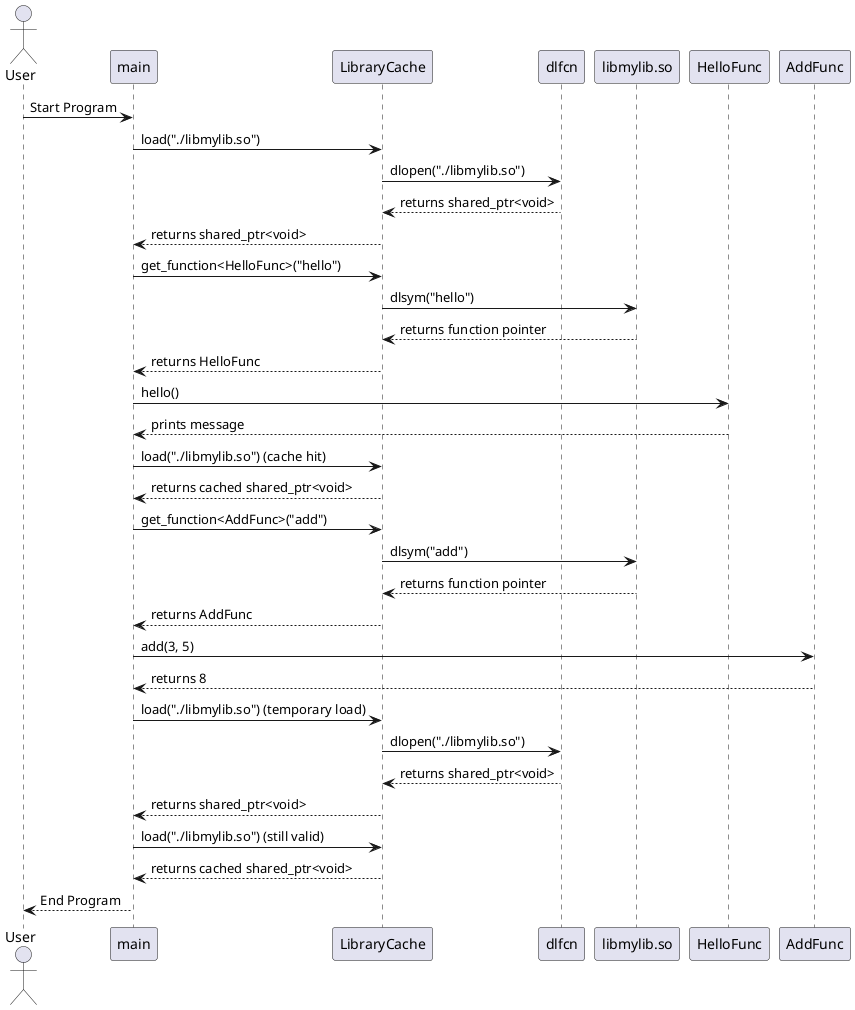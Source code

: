 @startuml
actor User
participant main as Main
participant LibraryCache as Cache
participant dlfcn as DynamicLoader
participant libmylib.so as LibMyLib

User -> Main : Start Program
Main -> Cache : load("./libmylib.so")
Cache -> DynamicLoader : dlopen("./libmylib.so")
DynamicLoader --> Cache : returns shared_ptr<void>
Cache --> Main : returns shared_ptr<void>

Main -> Cache : get_function<HelloFunc>("hello")
Cache -> LibMyLib : dlsym("hello")
LibMyLib --> Cache : returns function pointer
Cache --> Main : returns HelloFunc

Main -> HelloFunc : hello()
HelloFunc --> Main : prints message

Main -> Cache : load("./libmylib.so") (cache hit)
Cache --> Main : returns cached shared_ptr<void>

Main -> Cache : get_function<AddFunc>("add")
Cache -> LibMyLib : dlsym("add")
LibMyLib --> Cache : returns function pointer
Cache --> Main : returns AddFunc

Main -> AddFunc : add(3, 5)
AddFunc --> Main : returns 8

Main -> Cache : load("./libmylib.so") (temporary load)
Cache -> DynamicLoader : dlopen("./libmylib.so")
DynamicLoader --> Cache : returns shared_ptr<void>
Cache --> Main : returns shared_ptr<void>

Main -> Cache : load("./libmylib.so") (still valid)
Cache --> Main : returns cached shared_ptr<void>

Main --> User : End Program
@enduml